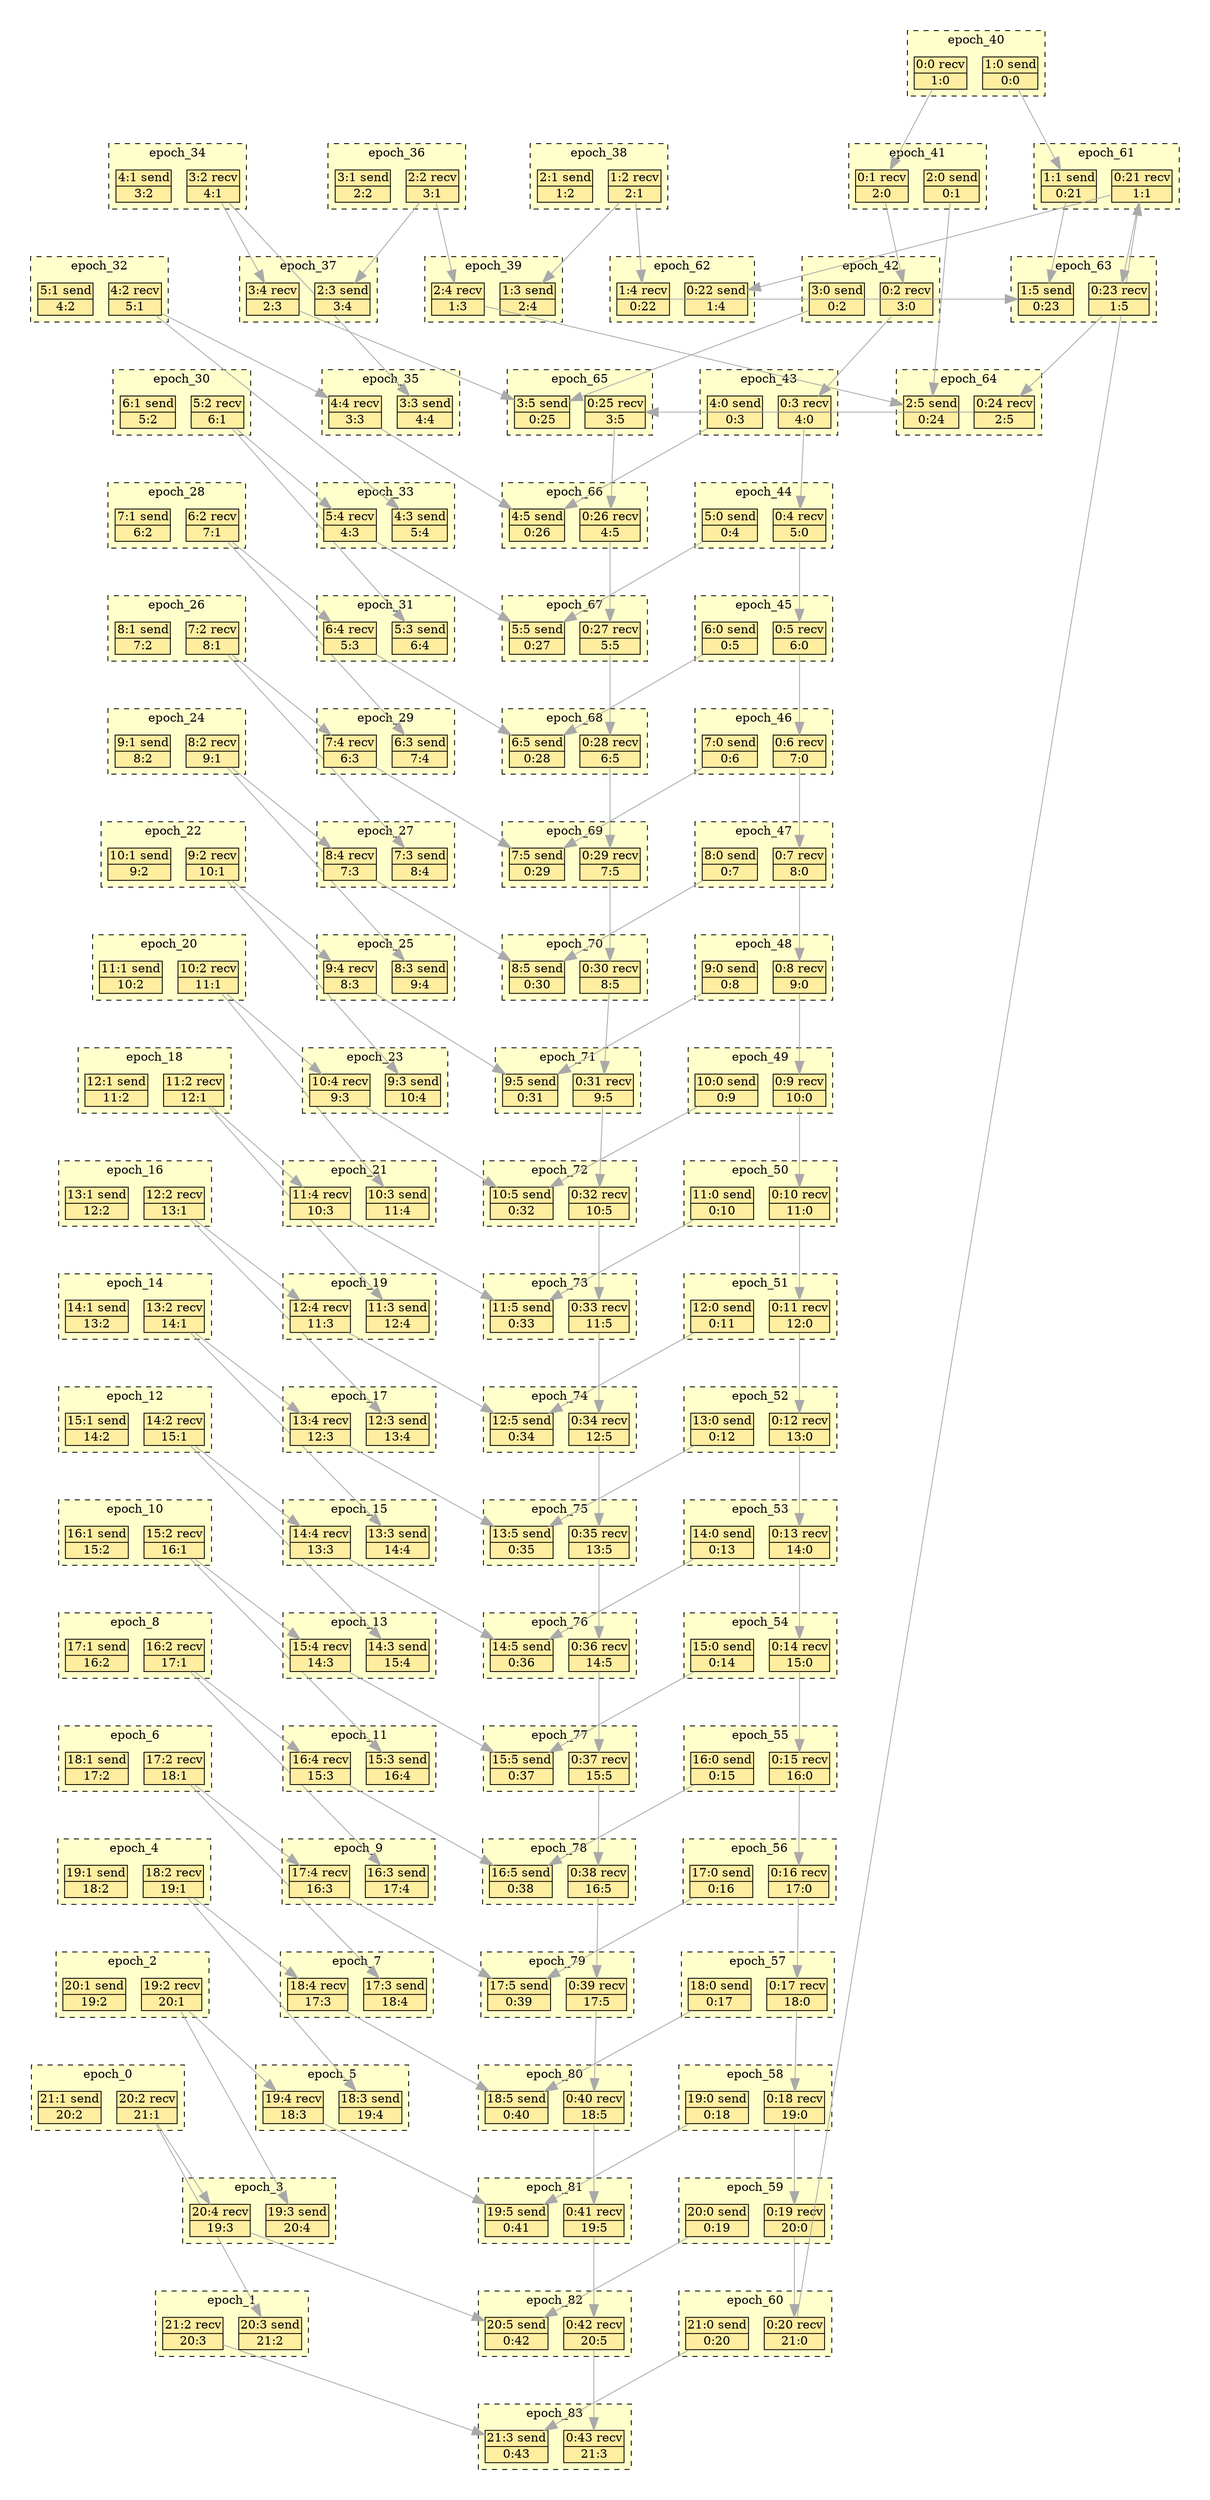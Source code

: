 digraph{node[shape=none margin=0 style=filled colorscheme=ylorrd9 fillcolor=2];compound=true;splines=line;subgraph clusterdummy0_0{style=invis;subgraph clusterdummy0_1{style=invis;subgraph clusterdummy0_2{style=invis;subgraph cluster0{style=dashed;colorscheme=ylorrd9;bgcolor=1;edge[arrowhead=empty];label=epoch_0;160[label=<<table border="0" cellborder="0" cellspacing="0"><tr><td>20:2 recv</td></tr><hr/><tr><td> 21:1 </td></tr></table>>];165[label=<<table border="0" cellborder="0" cellspacing="0"><tr><td>21:1 send</td></tr><hr/><tr><td> 20:2 </td></tr></table>>];}}}}subgraph clusterdummy1_0{style=invis;subgraph clusterdummy1_1{style=invis;subgraph clusterdummy1_2{style=invis;subgraph cluster1{style=dashed;colorscheme=ylorrd9;bgcolor=1;edge[arrowhead=empty];label=epoch_1;161[label=<<table border="0" cellborder="0" cellspacing="0"><tr><td>20:3 send</td></tr><hr/><tr><td> 21:2 </td></tr></table>>];166[label=<<table border="0" cellborder="0" cellspacing="0"><tr><td>21:2 recv</td></tr><hr/><tr><td> 20:3 </td></tr></table>>];}}}}subgraph clusterdummy2_0{style=invis;subgraph clusterdummy2_1{style=invis;subgraph clusterdummy2_2{style=invis;subgraph cluster2{style=dashed;colorscheme=ylorrd9;bgcolor=1;edge[arrowhead=empty];label=epoch_2;154[label=<<table border="0" cellborder="0" cellspacing="0"><tr><td>19:2 recv</td></tr><hr/><tr><td> 20:1 </td></tr></table>>];159[label=<<table border="0" cellborder="0" cellspacing="0"><tr><td>20:1 send</td></tr><hr/><tr><td> 19:2 </td></tr></table>>];}}}}subgraph clusterdummy3_0{style=invis;subgraph clusterdummy3_1{style=invis;subgraph clusterdummy3_2{style=invis;subgraph cluster3{style=dashed;colorscheme=ylorrd9;bgcolor=1;edge[arrowhead=empty];label=epoch_3;155[label=<<table border="0" cellborder="0" cellspacing="0"><tr><td>19:3 send</td></tr><hr/><tr><td> 20:4 </td></tr></table>>];162[label=<<table border="0" cellborder="0" cellspacing="0"><tr><td>20:4 recv</td></tr><hr/><tr><td> 19:3 </td></tr></table>>];}}}}subgraph clusterdummy4_0{style=invis;subgraph clusterdummy4_1{style=invis;subgraph clusterdummy4_2{style=invis;subgraph cluster4{style=dashed;colorscheme=ylorrd9;bgcolor=1;edge[arrowhead=empty];label=epoch_4;148[label=<<table border="0" cellborder="0" cellspacing="0"><tr><td>18:2 recv</td></tr><hr/><tr><td> 19:1 </td></tr></table>>];153[label=<<table border="0" cellborder="0" cellspacing="0"><tr><td>19:1 send</td></tr><hr/><tr><td> 18:2 </td></tr></table>>];}}}}subgraph clusterdummy5_0{style=invis;subgraph clusterdummy5_1{style=invis;subgraph clusterdummy5_2{style=invis;subgraph cluster5{style=dashed;colorscheme=ylorrd9;bgcolor=1;edge[arrowhead=empty];label=epoch_5;149[label=<<table border="0" cellborder="0" cellspacing="0"><tr><td>18:3 send</td></tr><hr/><tr><td> 19:4 </td></tr></table>>];156[label=<<table border="0" cellborder="0" cellspacing="0"><tr><td>19:4 recv</td></tr><hr/><tr><td> 18:3 </td></tr></table>>];}}}}subgraph clusterdummy6_0{style=invis;subgraph clusterdummy6_1{style=invis;subgraph clusterdummy6_2{style=invis;subgraph cluster6{style=dashed;colorscheme=ylorrd9;bgcolor=1;edge[arrowhead=empty];label=epoch_6;142[label=<<table border="0" cellborder="0" cellspacing="0"><tr><td>17:2 recv</td></tr><hr/><tr><td> 18:1 </td></tr></table>>];147[label=<<table border="0" cellborder="0" cellspacing="0"><tr><td>18:1 send</td></tr><hr/><tr><td> 17:2 </td></tr></table>>];}}}}subgraph clusterdummy7_0{style=invis;subgraph clusterdummy7_1{style=invis;subgraph clusterdummy7_2{style=invis;subgraph cluster7{style=dashed;colorscheme=ylorrd9;bgcolor=1;edge[arrowhead=empty];label=epoch_7;143[label=<<table border="0" cellborder="0" cellspacing="0"><tr><td>17:3 send</td></tr><hr/><tr><td> 18:4 </td></tr></table>>];150[label=<<table border="0" cellborder="0" cellspacing="0"><tr><td>18:4 recv</td></tr><hr/><tr><td> 17:3 </td></tr></table>>];}}}}subgraph clusterdummy8_0{style=invis;subgraph clusterdummy8_1{style=invis;subgraph clusterdummy8_2{style=invis;subgraph cluster8{style=dashed;colorscheme=ylorrd9;bgcolor=1;edge[arrowhead=empty];label=epoch_8;136[label=<<table border="0" cellborder="0" cellspacing="0"><tr><td>16:2 recv</td></tr><hr/><tr><td> 17:1 </td></tr></table>>];141[label=<<table border="0" cellborder="0" cellspacing="0"><tr><td>17:1 send</td></tr><hr/><tr><td> 16:2 </td></tr></table>>];}}}}subgraph clusterdummy9_0{style=invis;subgraph clusterdummy9_1{style=invis;subgraph clusterdummy9_2{style=invis;subgraph cluster9{style=dashed;colorscheme=ylorrd9;bgcolor=1;edge[arrowhead=empty];label=epoch_9;137[label=<<table border="0" cellborder="0" cellspacing="0"><tr><td>16:3 send</td></tr><hr/><tr><td> 17:4 </td></tr></table>>];144[label=<<table border="0" cellborder="0" cellspacing="0"><tr><td>17:4 recv</td></tr><hr/><tr><td> 16:3 </td></tr></table>>];}}}}subgraph clusterdummy10_0{style=invis;subgraph clusterdummy10_1{style=invis;subgraph clusterdummy10_2{style=invis;subgraph cluster10{style=dashed;colorscheme=ylorrd9;bgcolor=1;edge[arrowhead=empty];label=epoch_10;130[label=<<table border="0" cellborder="0" cellspacing="0"><tr><td>15:2 recv</td></tr><hr/><tr><td> 16:1 </td></tr></table>>];135[label=<<table border="0" cellborder="0" cellspacing="0"><tr><td>16:1 send</td></tr><hr/><tr><td> 15:2 </td></tr></table>>];}}}}subgraph clusterdummy11_0{style=invis;subgraph clusterdummy11_1{style=invis;subgraph clusterdummy11_2{style=invis;subgraph cluster11{style=dashed;colorscheme=ylorrd9;bgcolor=1;edge[arrowhead=empty];label=epoch_11;131[label=<<table border="0" cellborder="0" cellspacing="0"><tr><td>15:3 send</td></tr><hr/><tr><td> 16:4 </td></tr></table>>];138[label=<<table border="0" cellborder="0" cellspacing="0"><tr><td>16:4 recv</td></tr><hr/><tr><td> 15:3 </td></tr></table>>];}}}}subgraph clusterdummy12_0{style=invis;subgraph clusterdummy12_1{style=invis;subgraph clusterdummy12_2{style=invis;subgraph cluster12{style=dashed;colorscheme=ylorrd9;bgcolor=1;edge[arrowhead=empty];label=epoch_12;124[label=<<table border="0" cellborder="0" cellspacing="0"><tr><td>14:2 recv</td></tr><hr/><tr><td> 15:1 </td></tr></table>>];129[label=<<table border="0" cellborder="0" cellspacing="0"><tr><td>15:1 send</td></tr><hr/><tr><td> 14:2 </td></tr></table>>];}}}}subgraph clusterdummy13_0{style=invis;subgraph clusterdummy13_1{style=invis;subgraph clusterdummy13_2{style=invis;subgraph cluster13{style=dashed;colorscheme=ylorrd9;bgcolor=1;edge[arrowhead=empty];label=epoch_13;125[label=<<table border="0" cellborder="0" cellspacing="0"><tr><td>14:3 send</td></tr><hr/><tr><td> 15:4 </td></tr></table>>];132[label=<<table border="0" cellborder="0" cellspacing="0"><tr><td>15:4 recv</td></tr><hr/><tr><td> 14:3 </td></tr></table>>];}}}}subgraph clusterdummy14_0{style=invis;subgraph clusterdummy14_1{style=invis;subgraph clusterdummy14_2{style=invis;subgraph cluster14{style=dashed;colorscheme=ylorrd9;bgcolor=1;edge[arrowhead=empty];label=epoch_14;118[label=<<table border="0" cellborder="0" cellspacing="0"><tr><td>13:2 recv</td></tr><hr/><tr><td> 14:1 </td></tr></table>>];123[label=<<table border="0" cellborder="0" cellspacing="0"><tr><td>14:1 send</td></tr><hr/><tr><td> 13:2 </td></tr></table>>];}}}}subgraph clusterdummy15_0{style=invis;subgraph clusterdummy15_1{style=invis;subgraph clusterdummy15_2{style=invis;subgraph cluster15{style=dashed;colorscheme=ylorrd9;bgcolor=1;edge[arrowhead=empty];label=epoch_15;119[label=<<table border="0" cellborder="0" cellspacing="0"><tr><td>13:3 send</td></tr><hr/><tr><td> 14:4 </td></tr></table>>];126[label=<<table border="0" cellborder="0" cellspacing="0"><tr><td>14:4 recv</td></tr><hr/><tr><td> 13:3 </td></tr></table>>];}}}}subgraph clusterdummy16_0{style=invis;subgraph clusterdummy16_1{style=invis;subgraph clusterdummy16_2{style=invis;subgraph cluster16{style=dashed;colorscheme=ylorrd9;bgcolor=1;edge[arrowhead=empty];label=epoch_16;112[label=<<table border="0" cellborder="0" cellspacing="0"><tr><td>12:2 recv</td></tr><hr/><tr><td> 13:1 </td></tr></table>>];117[label=<<table border="0" cellborder="0" cellspacing="0"><tr><td>13:1 send</td></tr><hr/><tr><td> 12:2 </td></tr></table>>];}}}}subgraph clusterdummy17_0{style=invis;subgraph clusterdummy17_1{style=invis;subgraph clusterdummy17_2{style=invis;subgraph cluster17{style=dashed;colorscheme=ylorrd9;bgcolor=1;edge[arrowhead=empty];label=epoch_17;113[label=<<table border="0" cellborder="0" cellspacing="0"><tr><td>12:3 send</td></tr><hr/><tr><td> 13:4 </td></tr></table>>];120[label=<<table border="0" cellborder="0" cellspacing="0"><tr><td>13:4 recv</td></tr><hr/><tr><td> 12:3 </td></tr></table>>];}}}}subgraph clusterdummy18_0{style=invis;subgraph clusterdummy18_1{style=invis;subgraph clusterdummy18_2{style=invis;subgraph cluster18{style=dashed;colorscheme=ylorrd9;bgcolor=1;edge[arrowhead=empty];label=epoch_18;106[label=<<table border="0" cellborder="0" cellspacing="0"><tr><td>11:2 recv</td></tr><hr/><tr><td> 12:1 </td></tr></table>>];111[label=<<table border="0" cellborder="0" cellspacing="0"><tr><td>12:1 send</td></tr><hr/><tr><td> 11:2 </td></tr></table>>];}}}}subgraph clusterdummy19_0{style=invis;subgraph clusterdummy19_1{style=invis;subgraph clusterdummy19_2{style=invis;subgraph cluster19{style=dashed;colorscheme=ylorrd9;bgcolor=1;edge[arrowhead=empty];label=epoch_19;107[label=<<table border="0" cellborder="0" cellspacing="0"><tr><td>11:3 send</td></tr><hr/><tr><td> 12:4 </td></tr></table>>];114[label=<<table border="0" cellborder="0" cellspacing="0"><tr><td>12:4 recv</td></tr><hr/><tr><td> 11:3 </td></tr></table>>];}}}}subgraph clusterdummy20_0{style=invis;subgraph clusterdummy20_1{style=invis;subgraph clusterdummy20_2{style=invis;subgraph cluster20{style=dashed;colorscheme=ylorrd9;bgcolor=1;edge[arrowhead=empty];label=epoch_20;100[label=<<table border="0" cellborder="0" cellspacing="0"><tr><td>10:2 recv</td></tr><hr/><tr><td> 11:1 </td></tr></table>>];105[label=<<table border="0" cellborder="0" cellspacing="0"><tr><td>11:1 send</td></tr><hr/><tr><td> 10:2 </td></tr></table>>];}}}}subgraph clusterdummy21_0{style=invis;subgraph clusterdummy21_1{style=invis;subgraph clusterdummy21_2{style=invis;subgraph cluster21{style=dashed;colorscheme=ylorrd9;bgcolor=1;edge[arrowhead=empty];label=epoch_21;101[label=<<table border="0" cellborder="0" cellspacing="0"><tr><td>10:3 send</td></tr><hr/><tr><td> 11:4 </td></tr></table>>];108[label=<<table border="0" cellborder="0" cellspacing="0"><tr><td>11:4 recv</td></tr><hr/><tr><td> 10:3 </td></tr></table>>];}}}}subgraph clusterdummy22_0{style=invis;subgraph clusterdummy22_1{style=invis;subgraph clusterdummy22_2{style=invis;subgraph cluster22{style=dashed;colorscheme=ylorrd9;bgcolor=1;edge[arrowhead=empty];label=epoch_22;94[label=<<table border="0" cellborder="0" cellspacing="0"><tr><td>9:2 recv</td></tr><hr/><tr><td> 10:1 </td></tr></table>>];99[label=<<table border="0" cellborder="0" cellspacing="0"><tr><td>10:1 send</td></tr><hr/><tr><td> 9:2 </td></tr></table>>];}}}}subgraph clusterdummy23_0{style=invis;subgraph clusterdummy23_1{style=invis;subgraph clusterdummy23_2{style=invis;subgraph cluster23{style=dashed;colorscheme=ylorrd9;bgcolor=1;edge[arrowhead=empty];label=epoch_23;95[label=<<table border="0" cellborder="0" cellspacing="0"><tr><td>9:3 send</td></tr><hr/><tr><td> 10:4 </td></tr></table>>];102[label=<<table border="0" cellborder="0" cellspacing="0"><tr><td>10:4 recv</td></tr><hr/><tr><td> 9:3 </td></tr></table>>];}}}}subgraph clusterdummy24_0{style=invis;subgraph clusterdummy24_1{style=invis;subgraph clusterdummy24_2{style=invis;subgraph cluster24{style=dashed;colorscheme=ylorrd9;bgcolor=1;edge[arrowhead=empty];label=epoch_24;88[label=<<table border="0" cellborder="0" cellspacing="0"><tr><td>8:2 recv</td></tr><hr/><tr><td> 9:1 </td></tr></table>>];93[label=<<table border="0" cellborder="0" cellspacing="0"><tr><td>9:1 send</td></tr><hr/><tr><td> 8:2 </td></tr></table>>];}}}}subgraph clusterdummy25_0{style=invis;subgraph clusterdummy25_1{style=invis;subgraph clusterdummy25_2{style=invis;subgraph cluster25{style=dashed;colorscheme=ylorrd9;bgcolor=1;edge[arrowhead=empty];label=epoch_25;89[label=<<table border="0" cellborder="0" cellspacing="0"><tr><td>8:3 send</td></tr><hr/><tr><td> 9:4 </td></tr></table>>];96[label=<<table border="0" cellborder="0" cellspacing="0"><tr><td>9:4 recv</td></tr><hr/><tr><td> 8:3 </td></tr></table>>];}}}}subgraph clusterdummy26_0{style=invis;subgraph clusterdummy26_1{style=invis;subgraph clusterdummy26_2{style=invis;subgraph cluster26{style=dashed;colorscheme=ylorrd9;bgcolor=1;edge[arrowhead=empty];label=epoch_26;82[label=<<table border="0" cellborder="0" cellspacing="0"><tr><td>7:2 recv</td></tr><hr/><tr><td> 8:1 </td></tr></table>>];87[label=<<table border="0" cellborder="0" cellspacing="0"><tr><td>8:1 send</td></tr><hr/><tr><td> 7:2 </td></tr></table>>];}}}}subgraph clusterdummy27_0{style=invis;subgraph clusterdummy27_1{style=invis;subgraph clusterdummy27_2{style=invis;subgraph cluster27{style=dashed;colorscheme=ylorrd9;bgcolor=1;edge[arrowhead=empty];label=epoch_27;83[label=<<table border="0" cellborder="0" cellspacing="0"><tr><td>7:3 send</td></tr><hr/><tr><td> 8:4 </td></tr></table>>];90[label=<<table border="0" cellborder="0" cellspacing="0"><tr><td>8:4 recv</td></tr><hr/><tr><td> 7:3 </td></tr></table>>];}}}}subgraph clusterdummy28_0{style=invis;subgraph clusterdummy28_1{style=invis;subgraph clusterdummy28_2{style=invis;subgraph cluster28{style=dashed;colorscheme=ylorrd9;bgcolor=1;edge[arrowhead=empty];label=epoch_28;76[label=<<table border="0" cellborder="0" cellspacing="0"><tr><td>6:2 recv</td></tr><hr/><tr><td> 7:1 </td></tr></table>>];81[label=<<table border="0" cellborder="0" cellspacing="0"><tr><td>7:1 send</td></tr><hr/><tr><td> 6:2 </td></tr></table>>];}}}}subgraph clusterdummy29_0{style=invis;subgraph clusterdummy29_1{style=invis;subgraph clusterdummy29_2{style=invis;subgraph cluster29{style=dashed;colorscheme=ylorrd9;bgcolor=1;edge[arrowhead=empty];label=epoch_29;77[label=<<table border="0" cellborder="0" cellspacing="0"><tr><td>6:3 send</td></tr><hr/><tr><td> 7:4 </td></tr></table>>];84[label=<<table border="0" cellborder="0" cellspacing="0"><tr><td>7:4 recv</td></tr><hr/><tr><td> 6:3 </td></tr></table>>];}}}}subgraph clusterdummy30_0{style=invis;subgraph clusterdummy30_1{style=invis;subgraph clusterdummy30_2{style=invis;subgraph cluster30{style=dashed;colorscheme=ylorrd9;bgcolor=1;edge[arrowhead=empty];label=epoch_30;70[label=<<table border="0" cellborder="0" cellspacing="0"><tr><td>5:2 recv</td></tr><hr/><tr><td> 6:1 </td></tr></table>>];75[label=<<table border="0" cellborder="0" cellspacing="0"><tr><td>6:1 send</td></tr><hr/><tr><td> 5:2 </td></tr></table>>];}}}}subgraph clusterdummy31_0{style=invis;subgraph clusterdummy31_1{style=invis;subgraph clusterdummy31_2{style=invis;subgraph cluster31{style=dashed;colorscheme=ylorrd9;bgcolor=1;edge[arrowhead=empty];label=epoch_31;71[label=<<table border="0" cellborder="0" cellspacing="0"><tr><td>5:3 send</td></tr><hr/><tr><td> 6:4 </td></tr></table>>];78[label=<<table border="0" cellborder="0" cellspacing="0"><tr><td>6:4 recv</td></tr><hr/><tr><td> 5:3 </td></tr></table>>];}}}}subgraph clusterdummy32_0{style=invis;subgraph clusterdummy32_1{style=invis;subgraph clusterdummy32_2{style=invis;subgraph cluster32{style=dashed;colorscheme=ylorrd9;bgcolor=1;edge[arrowhead=empty];label=epoch_32;64[label=<<table border="0" cellborder="0" cellspacing="0"><tr><td>4:2 recv</td></tr><hr/><tr><td> 5:1 </td></tr></table>>];69[label=<<table border="0" cellborder="0" cellspacing="0"><tr><td>5:1 send</td></tr><hr/><tr><td> 4:2 </td></tr></table>>];}}}}subgraph clusterdummy33_0{style=invis;subgraph clusterdummy33_1{style=invis;subgraph clusterdummy33_2{style=invis;subgraph cluster33{style=dashed;colorscheme=ylorrd9;bgcolor=1;edge[arrowhead=empty];label=epoch_33;65[label=<<table border="0" cellborder="0" cellspacing="0"><tr><td>4:3 send</td></tr><hr/><tr><td> 5:4 </td></tr></table>>];72[label=<<table border="0" cellborder="0" cellspacing="0"><tr><td>5:4 recv</td></tr><hr/><tr><td> 4:3 </td></tr></table>>];}}}}subgraph clusterdummy34_0{style=invis;subgraph clusterdummy34_1{style=invis;subgraph clusterdummy34_2{style=invis;subgraph cluster34{style=dashed;colorscheme=ylorrd9;bgcolor=1;edge[arrowhead=empty];label=epoch_34;58[label=<<table border="0" cellborder="0" cellspacing="0"><tr><td>3:2 recv</td></tr><hr/><tr><td> 4:1 </td></tr></table>>];63[label=<<table border="0" cellborder="0" cellspacing="0"><tr><td>4:1 send</td></tr><hr/><tr><td> 3:2 </td></tr></table>>];}}}}subgraph clusterdummy35_0{style=invis;subgraph clusterdummy35_1{style=invis;subgraph clusterdummy35_2{style=invis;subgraph cluster35{style=dashed;colorscheme=ylorrd9;bgcolor=1;edge[arrowhead=empty];label=epoch_35;59[label=<<table border="0" cellborder="0" cellspacing="0"><tr><td>3:3 send</td></tr><hr/><tr><td> 4:4 </td></tr></table>>];66[label=<<table border="0" cellborder="0" cellspacing="0"><tr><td>4:4 recv</td></tr><hr/><tr><td> 3:3 </td></tr></table>>];}}}}subgraph clusterdummy36_0{style=invis;subgraph clusterdummy36_1{style=invis;subgraph clusterdummy36_2{style=invis;subgraph cluster36{style=dashed;colorscheme=ylorrd9;bgcolor=1;edge[arrowhead=empty];label=epoch_36;52[label=<<table border="0" cellborder="0" cellspacing="0"><tr><td>2:2 recv</td></tr><hr/><tr><td> 3:1 </td></tr></table>>];57[label=<<table border="0" cellborder="0" cellspacing="0"><tr><td>3:1 send</td></tr><hr/><tr><td> 2:2 </td></tr></table>>];}}}}subgraph clusterdummy37_0{style=invis;subgraph clusterdummy37_1{style=invis;subgraph clusterdummy37_2{style=invis;subgraph cluster37{style=dashed;colorscheme=ylorrd9;bgcolor=1;edge[arrowhead=empty];label=epoch_37;53[label=<<table border="0" cellborder="0" cellspacing="0"><tr><td>2:3 send</td></tr><hr/><tr><td> 3:4 </td></tr></table>>];60[label=<<table border="0" cellborder="0" cellspacing="0"><tr><td>3:4 recv</td></tr><hr/><tr><td> 2:3 </td></tr></table>>];}}}}subgraph clusterdummy38_0{style=invis;subgraph clusterdummy38_1{style=invis;subgraph clusterdummy38_2{style=invis;subgraph cluster38{style=dashed;colorscheme=ylorrd9;bgcolor=1;edge[arrowhead=empty];label=epoch_38;46[label=<<table border="0" cellborder="0" cellspacing="0"><tr><td>1:2 recv</td></tr><hr/><tr><td> 2:1 </td></tr></table>>];51[label=<<table border="0" cellborder="0" cellspacing="0"><tr><td>2:1 send</td></tr><hr/><tr><td> 1:2 </td></tr></table>>];}}}}subgraph clusterdummy39_0{style=invis;subgraph clusterdummy39_1{style=invis;subgraph clusterdummy39_2{style=invis;subgraph cluster39{style=dashed;colorscheme=ylorrd9;bgcolor=1;edge[arrowhead=empty];label=epoch_39;47[label=<<table border="0" cellborder="0" cellspacing="0"><tr><td>1:3 send</td></tr><hr/><tr><td> 2:4 </td></tr></table>>];54[label=<<table border="0" cellborder="0" cellspacing="0"><tr><td>2:4 recv</td></tr><hr/><tr><td> 1:3 </td></tr></table>>];}}}}subgraph clusterdummy40_0{style=invis;subgraph clusterdummy40_1{style=invis;subgraph clusterdummy40_2{style=invis;subgraph cluster40{style=dashed;colorscheme=ylorrd9;bgcolor=1;edge[arrowhead=empty];label=epoch_40;0[label=<<table border="0" cellborder="0" cellspacing="0"><tr><td>0:0 recv</td></tr><hr/><tr><td> 1:0 </td></tr></table>>];44[label=<<table border="0" cellborder="0" cellspacing="0"><tr><td>1:0 send</td></tr><hr/><tr><td> 0:0 </td></tr></table>>];}}}}subgraph clusterdummy41_0{style=invis;subgraph clusterdummy41_1{style=invis;subgraph clusterdummy41_2{style=invis;subgraph cluster41{style=dashed;colorscheme=ylorrd9;bgcolor=1;edge[arrowhead=empty];label=epoch_41;1[label=<<table border="0" cellborder="0" cellspacing="0"><tr><td>0:1 recv</td></tr><hr/><tr><td> 2:0 </td></tr></table>>];50[label=<<table border="0" cellborder="0" cellspacing="0"><tr><td>2:0 send</td></tr><hr/><tr><td> 0:1 </td></tr></table>>];}}}}subgraph clusterdummy42_0{style=invis;subgraph clusterdummy42_1{style=invis;subgraph clusterdummy42_2{style=invis;subgraph cluster42{style=dashed;colorscheme=ylorrd9;bgcolor=1;edge[arrowhead=empty];label=epoch_42;2[label=<<table border="0" cellborder="0" cellspacing="0"><tr><td>0:2 recv</td></tr><hr/><tr><td> 3:0 </td></tr></table>>];56[label=<<table border="0" cellborder="0" cellspacing="0"><tr><td>3:0 send</td></tr><hr/><tr><td> 0:2 </td></tr></table>>];}}}}subgraph clusterdummy43_0{style=invis;subgraph clusterdummy43_1{style=invis;subgraph clusterdummy43_2{style=invis;subgraph cluster43{style=dashed;colorscheme=ylorrd9;bgcolor=1;edge[arrowhead=empty];label=epoch_43;3[label=<<table border="0" cellborder="0" cellspacing="0"><tr><td>0:3 recv</td></tr><hr/><tr><td> 4:0 </td></tr></table>>];62[label=<<table border="0" cellborder="0" cellspacing="0"><tr><td>4:0 send</td></tr><hr/><tr><td> 0:3 </td></tr></table>>];}}}}subgraph clusterdummy44_0{style=invis;subgraph clusterdummy44_1{style=invis;subgraph clusterdummy44_2{style=invis;subgraph cluster44{style=dashed;colorscheme=ylorrd9;bgcolor=1;edge[arrowhead=empty];label=epoch_44;4[label=<<table border="0" cellborder="0" cellspacing="0"><tr><td>0:4 recv</td></tr><hr/><tr><td> 5:0 </td></tr></table>>];68[label=<<table border="0" cellborder="0" cellspacing="0"><tr><td>5:0 send</td></tr><hr/><tr><td> 0:4 </td></tr></table>>];}}}}subgraph clusterdummy45_0{style=invis;subgraph clusterdummy45_1{style=invis;subgraph clusterdummy45_2{style=invis;subgraph cluster45{style=dashed;colorscheme=ylorrd9;bgcolor=1;edge[arrowhead=empty];label=epoch_45;5[label=<<table border="0" cellborder="0" cellspacing="0"><tr><td>0:5 recv</td></tr><hr/><tr><td> 6:0 </td></tr></table>>];74[label=<<table border="0" cellborder="0" cellspacing="0"><tr><td>6:0 send</td></tr><hr/><tr><td> 0:5 </td></tr></table>>];}}}}subgraph clusterdummy46_0{style=invis;subgraph clusterdummy46_1{style=invis;subgraph clusterdummy46_2{style=invis;subgraph cluster46{style=dashed;colorscheme=ylorrd9;bgcolor=1;edge[arrowhead=empty];label=epoch_46;6[label=<<table border="0" cellborder="0" cellspacing="0"><tr><td>0:6 recv</td></tr><hr/><tr><td> 7:0 </td></tr></table>>];80[label=<<table border="0" cellborder="0" cellspacing="0"><tr><td>7:0 send</td></tr><hr/><tr><td> 0:6 </td></tr></table>>];}}}}subgraph clusterdummy47_0{style=invis;subgraph clusterdummy47_1{style=invis;subgraph clusterdummy47_2{style=invis;subgraph cluster47{style=dashed;colorscheme=ylorrd9;bgcolor=1;edge[arrowhead=empty];label=epoch_47;7[label=<<table border="0" cellborder="0" cellspacing="0"><tr><td>0:7 recv</td></tr><hr/><tr><td> 8:0 </td></tr></table>>];86[label=<<table border="0" cellborder="0" cellspacing="0"><tr><td>8:0 send</td></tr><hr/><tr><td> 0:7 </td></tr></table>>];}}}}subgraph clusterdummy48_0{style=invis;subgraph clusterdummy48_1{style=invis;subgraph clusterdummy48_2{style=invis;subgraph cluster48{style=dashed;colorscheme=ylorrd9;bgcolor=1;edge[arrowhead=empty];label=epoch_48;8[label=<<table border="0" cellborder="0" cellspacing="0"><tr><td>0:8 recv</td></tr><hr/><tr><td> 9:0 </td></tr></table>>];92[label=<<table border="0" cellborder="0" cellspacing="0"><tr><td>9:0 send</td></tr><hr/><tr><td> 0:8 </td></tr></table>>];}}}}subgraph clusterdummy49_0{style=invis;subgraph clusterdummy49_1{style=invis;subgraph clusterdummy49_2{style=invis;subgraph cluster49{style=dashed;colorscheme=ylorrd9;bgcolor=1;edge[arrowhead=empty];label=epoch_49;9[label=<<table border="0" cellborder="0" cellspacing="0"><tr><td>0:9 recv</td></tr><hr/><tr><td> 10:0 </td></tr></table>>];98[label=<<table border="0" cellborder="0" cellspacing="0"><tr><td>10:0 send</td></tr><hr/><tr><td> 0:9 </td></tr></table>>];}}}}subgraph clusterdummy50_0{style=invis;subgraph clusterdummy50_1{style=invis;subgraph clusterdummy50_2{style=invis;subgraph cluster50{style=dashed;colorscheme=ylorrd9;bgcolor=1;edge[arrowhead=empty];label=epoch_50;10[label=<<table border="0" cellborder="0" cellspacing="0"><tr><td>0:10 recv</td></tr><hr/><tr><td> 11:0 </td></tr></table>>];104[label=<<table border="0" cellborder="0" cellspacing="0"><tr><td>11:0 send</td></tr><hr/><tr><td> 0:10 </td></tr></table>>];}}}}subgraph clusterdummy51_0{style=invis;subgraph clusterdummy51_1{style=invis;subgraph clusterdummy51_2{style=invis;subgraph cluster51{style=dashed;colorscheme=ylorrd9;bgcolor=1;edge[arrowhead=empty];label=epoch_51;11[label=<<table border="0" cellborder="0" cellspacing="0"><tr><td>0:11 recv</td></tr><hr/><tr><td> 12:0 </td></tr></table>>];110[label=<<table border="0" cellborder="0" cellspacing="0"><tr><td>12:0 send</td></tr><hr/><tr><td> 0:11 </td></tr></table>>];}}}}subgraph clusterdummy52_0{style=invis;subgraph clusterdummy52_1{style=invis;subgraph clusterdummy52_2{style=invis;subgraph cluster52{style=dashed;colorscheme=ylorrd9;bgcolor=1;edge[arrowhead=empty];label=epoch_52;12[label=<<table border="0" cellborder="0" cellspacing="0"><tr><td>0:12 recv</td></tr><hr/><tr><td> 13:0 </td></tr></table>>];116[label=<<table border="0" cellborder="0" cellspacing="0"><tr><td>13:0 send</td></tr><hr/><tr><td> 0:12 </td></tr></table>>];}}}}subgraph clusterdummy53_0{style=invis;subgraph clusterdummy53_1{style=invis;subgraph clusterdummy53_2{style=invis;subgraph cluster53{style=dashed;colorscheme=ylorrd9;bgcolor=1;edge[arrowhead=empty];label=epoch_53;13[label=<<table border="0" cellborder="0" cellspacing="0"><tr><td>0:13 recv</td></tr><hr/><tr><td> 14:0 </td></tr></table>>];122[label=<<table border="0" cellborder="0" cellspacing="0"><tr><td>14:0 send</td></tr><hr/><tr><td> 0:13 </td></tr></table>>];}}}}subgraph clusterdummy54_0{style=invis;subgraph clusterdummy54_1{style=invis;subgraph clusterdummy54_2{style=invis;subgraph cluster54{style=dashed;colorscheme=ylorrd9;bgcolor=1;edge[arrowhead=empty];label=epoch_54;14[label=<<table border="0" cellborder="0" cellspacing="0"><tr><td>0:14 recv</td></tr><hr/><tr><td> 15:0 </td></tr></table>>];128[label=<<table border="0" cellborder="0" cellspacing="0"><tr><td>15:0 send</td></tr><hr/><tr><td> 0:14 </td></tr></table>>];}}}}subgraph clusterdummy55_0{style=invis;subgraph clusterdummy55_1{style=invis;subgraph clusterdummy55_2{style=invis;subgraph cluster55{style=dashed;colorscheme=ylorrd9;bgcolor=1;edge[arrowhead=empty];label=epoch_55;15[label=<<table border="0" cellborder="0" cellspacing="0"><tr><td>0:15 recv</td></tr><hr/><tr><td> 16:0 </td></tr></table>>];134[label=<<table border="0" cellborder="0" cellspacing="0"><tr><td>16:0 send</td></tr><hr/><tr><td> 0:15 </td></tr></table>>];}}}}subgraph clusterdummy56_0{style=invis;subgraph clusterdummy56_1{style=invis;subgraph clusterdummy56_2{style=invis;subgraph cluster56{style=dashed;colorscheme=ylorrd9;bgcolor=1;edge[arrowhead=empty];label=epoch_56;16[label=<<table border="0" cellborder="0" cellspacing="0"><tr><td>0:16 recv</td></tr><hr/><tr><td> 17:0 </td></tr></table>>];140[label=<<table border="0" cellborder="0" cellspacing="0"><tr><td>17:0 send</td></tr><hr/><tr><td> 0:16 </td></tr></table>>];}}}}subgraph clusterdummy57_0{style=invis;subgraph clusterdummy57_1{style=invis;subgraph clusterdummy57_2{style=invis;subgraph cluster57{style=dashed;colorscheme=ylorrd9;bgcolor=1;edge[arrowhead=empty];label=epoch_57;17[label=<<table border="0" cellborder="0" cellspacing="0"><tr><td>0:17 recv</td></tr><hr/><tr><td> 18:0 </td></tr></table>>];146[label=<<table border="0" cellborder="0" cellspacing="0"><tr><td>18:0 send</td></tr><hr/><tr><td> 0:17 </td></tr></table>>];}}}}subgraph clusterdummy58_0{style=invis;subgraph clusterdummy58_1{style=invis;subgraph clusterdummy58_2{style=invis;subgraph cluster58{style=dashed;colorscheme=ylorrd9;bgcolor=1;edge[arrowhead=empty];label=epoch_58;18[label=<<table border="0" cellborder="0" cellspacing="0"><tr><td>0:18 recv</td></tr><hr/><tr><td> 19:0 </td></tr></table>>];152[label=<<table border="0" cellborder="0" cellspacing="0"><tr><td>19:0 send</td></tr><hr/><tr><td> 0:18 </td></tr></table>>];}}}}subgraph clusterdummy59_0{style=invis;subgraph clusterdummy59_1{style=invis;subgraph clusterdummy59_2{style=invis;subgraph cluster59{style=dashed;colorscheme=ylorrd9;bgcolor=1;edge[arrowhead=empty];label=epoch_59;19[label=<<table border="0" cellborder="0" cellspacing="0"><tr><td>0:19 recv</td></tr><hr/><tr><td> 20:0 </td></tr></table>>];158[label=<<table border="0" cellborder="0" cellspacing="0"><tr><td>20:0 send</td></tr><hr/><tr><td> 0:19 </td></tr></table>>];}}}}subgraph clusterdummy60_0{style=invis;subgraph clusterdummy60_1{style=invis;subgraph clusterdummy60_2{style=invis;subgraph cluster60{style=dashed;colorscheme=ylorrd9;bgcolor=1;edge[arrowhead=empty];label=epoch_60;20[label=<<table border="0" cellborder="0" cellspacing="0"><tr><td>0:20 recv</td></tr><hr/><tr><td> 21:0 </td></tr></table>>];164[label=<<table border="0" cellborder="0" cellspacing="0"><tr><td>21:0 send</td></tr><hr/><tr><td> 0:20 </td></tr></table>>];}}}}subgraph clusterdummy61_0{style=invis;subgraph clusterdummy61_1{style=invis;subgraph clusterdummy61_2{style=invis;subgraph cluster61{style=dashed;colorscheme=ylorrd9;bgcolor=1;edge[arrowhead=empty];label=epoch_61;21[label=<<table border="0" cellborder="0" cellspacing="0"><tr><td>0:21 recv</td></tr><hr/><tr><td> 1:1 </td></tr></table>>];45[label=<<table border="0" cellborder="0" cellspacing="0"><tr><td>1:1 send</td></tr><hr/><tr><td> 0:21 </td></tr></table>>];}}}}subgraph clusterdummy62_0{style=invis;subgraph clusterdummy62_1{style=invis;subgraph clusterdummy62_2{style=invis;subgraph cluster62{style=dashed;colorscheme=ylorrd9;bgcolor=1;edge[arrowhead=empty];label=epoch_62;22[label=<<table border="0" cellborder="0" cellspacing="0"><tr><td>0:22 send</td></tr><hr/><tr><td> 1:4 </td></tr></table>>];48[label=<<table border="0" cellborder="0" cellspacing="0"><tr><td>1:4 recv</td></tr><hr/><tr><td> 0:22 </td></tr></table>>];}}}}subgraph clusterdummy63_0{style=invis;subgraph clusterdummy63_1{style=invis;subgraph clusterdummy63_2{style=invis;subgraph cluster63{style=dashed;colorscheme=ylorrd9;bgcolor=1;edge[arrowhead=empty];label=epoch_63;23[label=<<table border="0" cellborder="0" cellspacing="0"><tr><td>0:23 recv</td></tr><hr/><tr><td> 1:5 </td></tr></table>>];49[label=<<table border="0" cellborder="0" cellspacing="0"><tr><td>1:5 send</td></tr><hr/><tr><td> 0:23 </td></tr></table>>];}}}}subgraph clusterdummy64_0{style=invis;subgraph clusterdummy64_1{style=invis;subgraph clusterdummy64_2{style=invis;subgraph cluster64{style=dashed;colorscheme=ylorrd9;bgcolor=1;edge[arrowhead=empty];label=epoch_64;24[label=<<table border="0" cellborder="0" cellspacing="0"><tr><td>0:24 recv</td></tr><hr/><tr><td> 2:5 </td></tr></table>>];55[label=<<table border="0" cellborder="0" cellspacing="0"><tr><td>2:5 send</td></tr><hr/><tr><td> 0:24 </td></tr></table>>];}}}}subgraph clusterdummy65_0{style=invis;subgraph clusterdummy65_1{style=invis;subgraph clusterdummy65_2{style=invis;subgraph cluster65{style=dashed;colorscheme=ylorrd9;bgcolor=1;edge[arrowhead=empty];label=epoch_65;25[label=<<table border="0" cellborder="0" cellspacing="0"><tr><td>0:25 recv</td></tr><hr/><tr><td> 3:5 </td></tr></table>>];61[label=<<table border="0" cellborder="0" cellspacing="0"><tr><td>3:5 send</td></tr><hr/><tr><td> 0:25 </td></tr></table>>];}}}}subgraph clusterdummy66_0{style=invis;subgraph clusterdummy66_1{style=invis;subgraph clusterdummy66_2{style=invis;subgraph cluster66{style=dashed;colorscheme=ylorrd9;bgcolor=1;edge[arrowhead=empty];label=epoch_66;26[label=<<table border="0" cellborder="0" cellspacing="0"><tr><td>0:26 recv</td></tr><hr/><tr><td> 4:5 </td></tr></table>>];67[label=<<table border="0" cellborder="0" cellspacing="0"><tr><td>4:5 send</td></tr><hr/><tr><td> 0:26 </td></tr></table>>];}}}}subgraph clusterdummy67_0{style=invis;subgraph clusterdummy67_1{style=invis;subgraph clusterdummy67_2{style=invis;subgraph cluster67{style=dashed;colorscheme=ylorrd9;bgcolor=1;edge[arrowhead=empty];label=epoch_67;27[label=<<table border="0" cellborder="0" cellspacing="0"><tr><td>0:27 recv</td></tr><hr/><tr><td> 5:5 </td></tr></table>>];73[label=<<table border="0" cellborder="0" cellspacing="0"><tr><td>5:5 send</td></tr><hr/><tr><td> 0:27 </td></tr></table>>];}}}}subgraph clusterdummy68_0{style=invis;subgraph clusterdummy68_1{style=invis;subgraph clusterdummy68_2{style=invis;subgraph cluster68{style=dashed;colorscheme=ylorrd9;bgcolor=1;edge[arrowhead=empty];label=epoch_68;28[label=<<table border="0" cellborder="0" cellspacing="0"><tr><td>0:28 recv</td></tr><hr/><tr><td> 6:5 </td></tr></table>>];79[label=<<table border="0" cellborder="0" cellspacing="0"><tr><td>6:5 send</td></tr><hr/><tr><td> 0:28 </td></tr></table>>];}}}}subgraph clusterdummy69_0{style=invis;subgraph clusterdummy69_1{style=invis;subgraph clusterdummy69_2{style=invis;subgraph cluster69{style=dashed;colorscheme=ylorrd9;bgcolor=1;edge[arrowhead=empty];label=epoch_69;29[label=<<table border="0" cellborder="0" cellspacing="0"><tr><td>0:29 recv</td></tr><hr/><tr><td> 7:5 </td></tr></table>>];85[label=<<table border="0" cellborder="0" cellspacing="0"><tr><td>7:5 send</td></tr><hr/><tr><td> 0:29 </td></tr></table>>];}}}}subgraph clusterdummy70_0{style=invis;subgraph clusterdummy70_1{style=invis;subgraph clusterdummy70_2{style=invis;subgraph cluster70{style=dashed;colorscheme=ylorrd9;bgcolor=1;edge[arrowhead=empty];label=epoch_70;30[label=<<table border="0" cellborder="0" cellspacing="0"><tr><td>0:30 recv</td></tr><hr/><tr><td> 8:5 </td></tr></table>>];91[label=<<table border="0" cellborder="0" cellspacing="0"><tr><td>8:5 send</td></tr><hr/><tr><td> 0:30 </td></tr></table>>];}}}}subgraph clusterdummy71_0{style=invis;subgraph clusterdummy71_1{style=invis;subgraph clusterdummy71_2{style=invis;subgraph cluster71{style=dashed;colorscheme=ylorrd9;bgcolor=1;edge[arrowhead=empty];label=epoch_71;31[label=<<table border="0" cellborder="0" cellspacing="0"><tr><td>0:31 recv</td></tr><hr/><tr><td> 9:5 </td></tr></table>>];97[label=<<table border="0" cellborder="0" cellspacing="0"><tr><td>9:5 send</td></tr><hr/><tr><td> 0:31 </td></tr></table>>];}}}}subgraph clusterdummy72_0{style=invis;subgraph clusterdummy72_1{style=invis;subgraph clusterdummy72_2{style=invis;subgraph cluster72{style=dashed;colorscheme=ylorrd9;bgcolor=1;edge[arrowhead=empty];label=epoch_72;32[label=<<table border="0" cellborder="0" cellspacing="0"><tr><td>0:32 recv</td></tr><hr/><tr><td> 10:5 </td></tr></table>>];103[label=<<table border="0" cellborder="0" cellspacing="0"><tr><td>10:5 send</td></tr><hr/><tr><td> 0:32 </td></tr></table>>];}}}}subgraph clusterdummy73_0{style=invis;subgraph clusterdummy73_1{style=invis;subgraph clusterdummy73_2{style=invis;subgraph cluster73{style=dashed;colorscheme=ylorrd9;bgcolor=1;edge[arrowhead=empty];label=epoch_73;33[label=<<table border="0" cellborder="0" cellspacing="0"><tr><td>0:33 recv</td></tr><hr/><tr><td> 11:5 </td></tr></table>>];109[label=<<table border="0" cellborder="0" cellspacing="0"><tr><td>11:5 send</td></tr><hr/><tr><td> 0:33 </td></tr></table>>];}}}}subgraph clusterdummy74_0{style=invis;subgraph clusterdummy74_1{style=invis;subgraph clusterdummy74_2{style=invis;subgraph cluster74{style=dashed;colorscheme=ylorrd9;bgcolor=1;edge[arrowhead=empty];label=epoch_74;34[label=<<table border="0" cellborder="0" cellspacing="0"><tr><td>0:34 recv</td></tr><hr/><tr><td> 12:5 </td></tr></table>>];115[label=<<table border="0" cellborder="0" cellspacing="0"><tr><td>12:5 send</td></tr><hr/><tr><td> 0:34 </td></tr></table>>];}}}}subgraph clusterdummy75_0{style=invis;subgraph clusterdummy75_1{style=invis;subgraph clusterdummy75_2{style=invis;subgraph cluster75{style=dashed;colorscheme=ylorrd9;bgcolor=1;edge[arrowhead=empty];label=epoch_75;35[label=<<table border="0" cellborder="0" cellspacing="0"><tr><td>0:35 recv</td></tr><hr/><tr><td> 13:5 </td></tr></table>>];121[label=<<table border="0" cellborder="0" cellspacing="0"><tr><td>13:5 send</td></tr><hr/><tr><td> 0:35 </td></tr></table>>];}}}}subgraph clusterdummy76_0{style=invis;subgraph clusterdummy76_1{style=invis;subgraph clusterdummy76_2{style=invis;subgraph cluster76{style=dashed;colorscheme=ylorrd9;bgcolor=1;edge[arrowhead=empty];label=epoch_76;36[label=<<table border="0" cellborder="0" cellspacing="0"><tr><td>0:36 recv</td></tr><hr/><tr><td> 14:5 </td></tr></table>>];127[label=<<table border="0" cellborder="0" cellspacing="0"><tr><td>14:5 send</td></tr><hr/><tr><td> 0:36 </td></tr></table>>];}}}}subgraph clusterdummy77_0{style=invis;subgraph clusterdummy77_1{style=invis;subgraph clusterdummy77_2{style=invis;subgraph cluster77{style=dashed;colorscheme=ylorrd9;bgcolor=1;edge[arrowhead=empty];label=epoch_77;37[label=<<table border="0" cellborder="0" cellspacing="0"><tr><td>0:37 recv</td></tr><hr/><tr><td> 15:5 </td></tr></table>>];133[label=<<table border="0" cellborder="0" cellspacing="0"><tr><td>15:5 send</td></tr><hr/><tr><td> 0:37 </td></tr></table>>];}}}}subgraph clusterdummy78_0{style=invis;subgraph clusterdummy78_1{style=invis;subgraph clusterdummy78_2{style=invis;subgraph cluster78{style=dashed;colorscheme=ylorrd9;bgcolor=1;edge[arrowhead=empty];label=epoch_78;38[label=<<table border="0" cellborder="0" cellspacing="0"><tr><td>0:38 recv</td></tr><hr/><tr><td> 16:5 </td></tr></table>>];139[label=<<table border="0" cellborder="0" cellspacing="0"><tr><td>16:5 send</td></tr><hr/><tr><td> 0:38 </td></tr></table>>];}}}}subgraph clusterdummy79_0{style=invis;subgraph clusterdummy79_1{style=invis;subgraph clusterdummy79_2{style=invis;subgraph cluster79{style=dashed;colorscheme=ylorrd9;bgcolor=1;edge[arrowhead=empty];label=epoch_79;39[label=<<table border="0" cellborder="0" cellspacing="0"><tr><td>0:39 recv</td></tr><hr/><tr><td> 17:5 </td></tr></table>>];145[label=<<table border="0" cellborder="0" cellspacing="0"><tr><td>17:5 send</td></tr><hr/><tr><td> 0:39 </td></tr></table>>];}}}}subgraph clusterdummy80_0{style=invis;subgraph clusterdummy80_1{style=invis;subgraph clusterdummy80_2{style=invis;subgraph cluster80{style=dashed;colorscheme=ylorrd9;bgcolor=1;edge[arrowhead=empty];label=epoch_80;40[label=<<table border="0" cellborder="0" cellspacing="0"><tr><td>0:40 recv</td></tr><hr/><tr><td> 18:5 </td></tr></table>>];151[label=<<table border="0" cellborder="0" cellspacing="0"><tr><td>18:5 send</td></tr><hr/><tr><td> 0:40 </td></tr></table>>];}}}}subgraph clusterdummy81_0{style=invis;subgraph clusterdummy81_1{style=invis;subgraph clusterdummy81_2{style=invis;subgraph cluster81{style=dashed;colorscheme=ylorrd9;bgcolor=1;edge[arrowhead=empty];label=epoch_81;41[label=<<table border="0" cellborder="0" cellspacing="0"><tr><td>0:41 recv</td></tr><hr/><tr><td> 19:5 </td></tr></table>>];157[label=<<table border="0" cellborder="0" cellspacing="0"><tr><td>19:5 send</td></tr><hr/><tr><td> 0:41 </td></tr></table>>];}}}}subgraph clusterdummy82_0{style=invis;subgraph clusterdummy82_1{style=invis;subgraph clusterdummy82_2{style=invis;subgraph cluster82{style=dashed;colorscheme=ylorrd9;bgcolor=1;edge[arrowhead=empty];label=epoch_82;42[label=<<table border="0" cellborder="0" cellspacing="0"><tr><td>0:42 recv</td></tr><hr/><tr><td> 20:5 </td></tr></table>>];163[label=<<table border="0" cellborder="0" cellspacing="0"><tr><td>20:5 send</td></tr><hr/><tr><td> 0:42 </td></tr></table>>];}}}}subgraph clusterdummy83_0{style=invis;subgraph clusterdummy83_1{style=invis;subgraph clusterdummy83_2{style=invis;subgraph cluster83{style=dashed;colorscheme=ylorrd9;bgcolor=1;edge[arrowhead=empty];label=epoch_83;43[label=<<table border="0" cellborder="0" cellspacing="0"><tr><td>0:43 recv</td></tr><hr/><tr><td> 21:3 </td></tr></table>>];167[label=<<table border="0" cellborder="0" cellspacing="0"><tr><td>21:3 send</td></tr><hr/><tr><td> 0:43 </td></tr></table>>];}}}}subgraph clusterdummy84_0{style=invis;subgraph clusterdummy84_1{style=invis;subgraph clusterdummy84_2{style=invis;subgraph cluster84{style=dashed;colorscheme=ylorrd9;bgcolor=1;edge[arrowhead=empty];label=epoch_84;}}}}subgraph{edge[color=darkgray arrowsize=1.5];0->1;1->2;2->3;3->4;4->5;5->6;6->7;7->8;8->9;9->10;10->11;11->12;12->13;13->14;14->15;15->16;16->17;17->18;18->19;19->20;20->21;21->22;21->23;23->24;24->25;25->26;26->27;27->28;28->29;29->30;30->31;31->32;32->33;33->34;34->35;35->36;36->37;37->38;38->39;39->40;40->41;41->42;42->43;44->45;46->47;46->48;48->49;45->49;52->53;52->54;54->55;50->55;58->59;58->60;60->61;56->61;64->65;64->66;66->67;62->67;70->71;70->72;72->73;68->73;76->77;76->78;78->79;74->79;82->83;82->84;84->85;80->85;88->89;88->90;90->91;86->91;94->95;94->96;96->97;92->97;100->101;100->102;102->103;98->103;106->107;106->108;108->109;104->109;112->113;112->114;114->115;110->115;118->119;118->120;120->121;116->121;124->125;124->126;126->127;122->127;130->131;130->132;132->133;128->133;136->137;136->138;138->139;134->139;142->143;142->144;144->145;140->145;148->149;148->150;150->151;146->151;154->155;154->156;156->157;152->157;160->161;160->162;162->163;158->163;166->167;164->167;}}